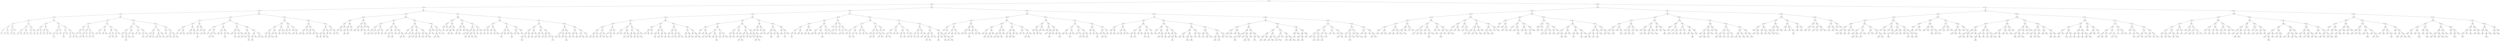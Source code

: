 digraph AVLBaum
{
1150 -> 502;
1150 -> 1493;
502 -> 278;
502 -> 810;
278 -> 145;
278 -> 375;
145 -> 60;
145 -> 215;
60 -> 27;
60 -> 98;
27 -> 13;
27 -> 40;
13 -> 7;
13 -> 21;
7 -> 3;
7 -> 11;
3 -> 1;
3 -> 5;
1 -> 2;
5 -> 4;
5 -> 6;
11 -> 9;
11 -> 12;
9 -> 8;
9 -> 10;
21 -> 17;
21 -> 24;
17 -> 15;
17 -> 19;
15 -> 14;
15 -> 16;
19 -> 18;
19 -> 20;
24 -> 23;
24 -> 26;
23 -> 22;
26 -> 25;
40 -> 33;
40 -> 48;
33 -> 30;
33 -> 36;
30 -> 28;
30 -> 31;
28 -> 29;
31 -> 32;
36 -> 34;
36 -> 38;
34 -> 35;
38 -> 37;
38 -> 39;
48 -> 45;
48 -> 53;
45 -> 43;
45 -> 47;
43 -> 42;
43 -> 44;
42 -> 41;
47 -> 46;
53 -> 51;
53 -> 56;
51 -> 50;
51 -> 52;
50 -> 49;
56 -> 55;
56 -> 58;
55 -> 54;
58 -> 57;
58 -> 59;
98 -> 79;
98 -> 120;
79 -> 66;
79 -> 87;
66 -> 64;
66 -> 73;
64 -> 62;
64 -> 65;
62 -> 61;
62 -> 63;
73 -> 70;
73 -> 76;
70 -> 68;
70 -> 72;
68 -> 67;
68 -> 69;
72 -> 71;
76 -> 74;
76 -> 78;
74 -> 75;
78 -> 77;
87 -> 83;
87 -> 93;
83 -> 81;
83 -> 85;
81 -> 80;
81 -> 82;
85 -> 84;
85 -> 86;
93 -> 89;
93 -> 96;
89 -> 88;
89 -> 91;
91 -> 90;
91 -> 92;
96 -> 94;
96 -> 97;
94 -> 95;
120 -> 111;
120 -> 134;
111 -> 106;
111 -> 115;
106 -> 101;
106 -> 108;
101 -> 99;
101 -> 104;
99 -> 100;
104 -> 102;
104 -> 105;
102 -> 103;
108 -> 107;
108 -> 109;
109 -> 110;
115 -> 113;
115 -> 118;
113 -> 112;
113 -> 114;
118 -> 117;
118 -> 119;
117 -> 116;
134 -> 127;
134 -> 137;
127 -> 123;
127 -> 131;
123 -> 122;
123 -> 125;
122 -> 121;
125 -> 124;
125 -> 126;
131 -> 129;
131 -> 132;
129 -> 128;
129 -> 130;
132 -> 133;
137 -> 135;
137 -> 141;
135 -> 136;
141 -> 139;
141 -> 143;
139 -> 138;
139 -> 140;
143 -> 142;
143 -> 144;
215 -> 170;
215 -> 245;
170 -> 161;
170 -> 188;
161 -> 152;
161 -> 164;
152 -> 148;
152 -> 156;
148 -> 147;
148 -> 150;
147 -> 146;
150 -> 149;
150 -> 151;
156 -> 154;
156 -> 158;
154 -> 153;
154 -> 155;
158 -> 157;
158 -> 159;
159 -> 160;
164 -> 162;
164 -> 166;
162 -> 163;
166 -> 165;
166 -> 168;
168 -> 167;
168 -> 169;
188 -> 179;
188 -> 198;
179 -> 173;
179 -> 183;
173 -> 172;
173 -> 177;
172 -> 171;
177 -> 175;
177 -> 178;
175 -> 174;
175 -> 176;
183 -> 181;
183 -> 186;
181 -> 180;
181 -> 182;
186 -> 184;
186 -> 187;
184 -> 185;
198 -> 193;
198 -> 206;
193 -> 190;
193 -> 195;
190 -> 189;
190 -> 191;
191 -> 192;
195 -> 194;
195 -> 196;
196 -> 197;
206 -> 201;
206 -> 211;
201 -> 199;
201 -> 203;
199 -> 200;
203 -> 202;
203 -> 204;
204 -> 205;
211 -> 209;
211 -> 213;
209 -> 208;
209 -> 210;
208 -> 207;
213 -> 212;
213 -> 214;
245 -> 234;
245 -> 260;
234 -> 227;
234 -> 239;
227 -> 222;
227 -> 230;
222 -> 218;
222 -> 224;
218 -> 217;
218 -> 220;
217 -> 216;
220 -> 219;
220 -> 221;
224 -> 223;
224 -> 225;
225 -> 226;
230 -> 229;
230 -> 232;
229 -> 228;
232 -> 231;
232 -> 233;
239 -> 237;
239 -> 241;
237 -> 235;
237 -> 238;
235 -> 236;
241 -> 240;
241 -> 243;
243 -> 242;
243 -> 244;
260 -> 251;
260 -> 272;
251 -> 249;
251 -> 255;
249 -> 247;
249 -> 250;
247 -> 246;
247 -> 248;
255 -> 253;
255 -> 257;
253 -> 252;
253 -> 254;
257 -> 256;
257 -> 259;
259 -> 258;
272 -> 267;
272 -> 274;
267 -> 263;
267 -> 270;
263 -> 262;
263 -> 265;
262 -> 261;
265 -> 264;
265 -> 266;
270 -> 269;
270 -> 271;
274 -> 273;
274 -> 276;
276 -> 275;
276 -> 277;
375 -> 307;
375 -> 417;
307 -> 293;
307 -> 338;
293 -> 284;
293 -> 302;
284 -> 282;
284 -> 290;
282 -> 280;
282 -> 283;
280 -> 279;
280 -> 281;
290 -> 287;
290 -> 291;
287 -> 285;
287 -> 289;
285 -> 286;
289 -> 288;
291 -> 292;
302 -> 297;
302 -> 304;
297 -> 295;
297 -> 299;
295 -> 294;
295 -> 296;
299 -> 298;
299 -> 300;
300 -> 301;
304 -> 303;
304 -> 306;
306 -> 305;
338 -> 320;
338 -> 360;
320 -> 313;
320 -> 329;
313 -> 310;
313 -> 317;
310 -> 308;
310 -> 311;
308 -> 309;
311 -> 312;
317 -> 315;
317 -> 319;
315 -> 314;
315 -> 316;
319 -> 318;
329 -> 323;
329 -> 332;
323 -> 322;
323 -> 326;
322 -> 321;
326 -> 324;
326 -> 327;
324 -> 325;
327 -> 328;
332 -> 331;
332 -> 334;
331 -> 330;
334 -> 333;
334 -> 336;
336 -> 335;
336 -> 337;
360 -> 346;
360 -> 366;
346 -> 341;
346 -> 353;
341 -> 340;
341 -> 343;
340 -> 339;
343 -> 342;
343 -> 344;
344 -> 345;
353 -> 350;
353 -> 356;
350 -> 348;
350 -> 351;
348 -> 347;
348 -> 349;
351 -> 352;
356 -> 355;
356 -> 358;
355 -> 354;
358 -> 357;
358 -> 359;
366 -> 364;
366 -> 372;
364 -> 362;
364 -> 365;
362 -> 361;
362 -> 363;
372 -> 370;
372 -> 374;
370 -> 368;
370 -> 371;
368 -> 367;
368 -> 369;
374 -> 373;
417 -> 389;
417 -> 447;
389 -> 380;
389 -> 399;
380 -> 378;
380 -> 383;
378 -> 376;
378 -> 379;
376 -> 377;
383 -> 382;
383 -> 387;
382 -> 381;
387 -> 385;
387 -> 388;
385 -> 384;
385 -> 386;
399 -> 395;
399 -> 411;
395 -> 393;
395 -> 397;
393 -> 391;
393 -> 394;
391 -> 390;
391 -> 392;
397 -> 396;
397 -> 398;
411 -> 404;
411 -> 414;
404 -> 401;
404 -> 408;
401 -> 400;
401 -> 403;
403 -> 402;
408 -> 406;
408 -> 410;
406 -> 405;
406 -> 407;
410 -> 409;
414 -> 413;
414 -> 415;
413 -> 412;
415 -> 416;
447 -> 430;
447 -> 475;
430 -> 423;
430 -> 440;
423 -> 420;
423 -> 426;
420 -> 418;
420 -> 421;
418 -> 419;
421 -> 422;
426 -> 425;
426 -> 428;
425 -> 424;
428 -> 427;
428 -> 429;
440 -> 435;
440 -> 444;
435 -> 433;
435 -> 437;
433 -> 432;
433 -> 434;
432 -> 431;
437 -> 436;
437 -> 438;
438 -> 439;
444 -> 442;
444 -> 446;
442 -> 441;
442 -> 443;
446 -> 445;
475 -> 460;
475 -> 489;
460 -> 455;
460 -> 466;
455 -> 452;
455 -> 458;
452 -> 450;
452 -> 453;
450 -> 449;
450 -> 451;
449 -> 448;
453 -> 454;
458 -> 456;
458 -> 459;
456 -> 457;
466 -> 464;
466 -> 470;
464 -> 462;
464 -> 465;
462 -> 461;
462 -> 463;
470 -> 468;
470 -> 472;
468 -> 467;
468 -> 469;
472 -> 471;
472 -> 473;
473 -> 474;
489 -> 484;
489 -> 495;
484 -> 479;
484 -> 486;
479 -> 477;
479 -> 481;
477 -> 476;
477 -> 478;
481 -> 480;
481 -> 482;
482 -> 483;
486 -> 485;
486 -> 487;
487 -> 488;
495 -> 492;
495 -> 499;
492 -> 490;
492 -> 494;
490 -> 491;
494 -> 493;
499 -> 497;
499 -> 501;
497 -> 496;
497 -> 498;
501 -> 500;
810 -> 674;
810 -> 944;
674 -> 591;
674 -> 721;
591 -> 546;
591 -> 645;
546 -> 524;
546 -> 565;
524 -> 516;
524 -> 533;
516 -> 509;
516 -> 521;
509 -> 506;
509 -> 513;
506 -> 504;
506 -> 507;
504 -> 503;
504 -> 505;
507 -> 508;
513 -> 511;
513 -> 514;
511 -> 510;
511 -> 512;
514 -> 515;
521 -> 518;
521 -> 523;
518 -> 517;
518 -> 520;
520 -> 519;
523 -> 522;
533 -> 528;
533 -> 541;
528 -> 526;
528 -> 530;
526 -> 525;
526 -> 527;
530 -> 529;
530 -> 532;
532 -> 531;
541 -> 537;
541 -> 544;
537 -> 535;
537 -> 539;
535 -> 534;
535 -> 536;
539 -> 538;
539 -> 540;
544 -> 542;
544 -> 545;
542 -> 543;
565 -> 553;
565 -> 578;
553 -> 550;
553 -> 558;
550 -> 548;
550 -> 551;
548 -> 547;
548 -> 549;
551 -> 552;
558 -> 556;
558 -> 562;
556 -> 555;
556 -> 557;
555 -> 554;
562 -> 560;
562 -> 563;
560 -> 559;
560 -> 561;
563 -> 564;
578 -> 570;
578 -> 585;
570 -> 568;
570 -> 574;
568 -> 566;
568 -> 569;
566 -> 567;
574 -> 572;
574 -> 576;
572 -> 571;
572 -> 573;
576 -> 575;
576 -> 577;
585 -> 581;
585 -> 587;
581 -> 580;
581 -> 583;
580 -> 579;
583 -> 582;
583 -> 584;
587 -> 586;
587 -> 589;
589 -> 588;
589 -> 590;
645 -> 615;
645 -> 656;
615 -> 599;
615 -> 626;
599 -> 594;
599 -> 608;
594 -> 592;
594 -> 596;
592 -> 593;
596 -> 595;
596 -> 598;
598 -> 597;
608 -> 603;
608 -> 611;
603 -> 601;
603 -> 605;
601 -> 600;
601 -> 602;
605 -> 604;
605 -> 607;
607 -> 606;
611 -> 609;
611 -> 613;
609 -> 610;
613 -> 612;
613 -> 614;
626 -> 621;
626 -> 636;
621 -> 618;
621 -> 623;
618 -> 617;
618 -> 620;
617 -> 616;
620 -> 619;
623 -> 622;
623 -> 625;
625 -> 624;
636 -> 632;
636 -> 642;
632 -> 630;
632 -> 634;
630 -> 628;
630 -> 631;
628 -> 627;
628 -> 629;
634 -> 633;
634 -> 635;
642 -> 638;
642 -> 644;
638 -> 637;
638 -> 640;
640 -> 639;
640 -> 641;
644 -> 643;
656 -> 650;
656 -> 666;
650 -> 648;
650 -> 652;
648 -> 647;
648 -> 649;
647 -> 646;
652 -> 651;
652 -> 654;
654 -> 653;
654 -> 655;
666 -> 661;
666 -> 669;
661 -> 658;
661 -> 663;
658 -> 657;
658 -> 660;
660 -> 659;
663 -> 662;
663 -> 664;
664 -> 665;
669 -> 667;
669 -> 672;
667 -> 668;
672 -> 671;
672 -> 673;
671 -> 670;
721 -> 706;
721 -> 755;
706 -> 689;
706 -> 712;
689 -> 683;
689 -> 698;
683 -> 679;
683 -> 687;
679 -> 677;
679 -> 681;
677 -> 675;
677 -> 678;
675 -> 676;
681 -> 680;
681 -> 682;
687 -> 685;
687 -> 688;
685 -> 684;
685 -> 686;
698 -> 693;
698 -> 702;
693 -> 691;
693 -> 695;
691 -> 690;
691 -> 692;
695 -> 694;
695 -> 697;
697 -> 696;
702 -> 700;
702 -> 704;
700 -> 699;
700 -> 701;
704 -> 703;
704 -> 705;
712 -> 708;
712 -> 715;
708 -> 707;
708 -> 710;
710 -> 709;
710 -> 711;
715 -> 713;
715 -> 719;
713 -> 714;
719 -> 717;
719 -> 720;
717 -> 716;
717 -> 718;
755 -> 738;
755 -> 777;
738 -> 731;
738 -> 750;
731 -> 726;
731 -> 734;
726 -> 723;
726 -> 729;
723 -> 722;
723 -> 724;
724 -> 725;
729 -> 727;
729 -> 730;
727 -> 728;
734 -> 732;
734 -> 736;
732 -> 733;
736 -> 735;
736 -> 737;
750 -> 744;
750 -> 753;
744 -> 740;
744 -> 746;
740 -> 739;
740 -> 742;
742 -> 741;
742 -> 743;
746 -> 745;
746 -> 748;
748 -> 747;
748 -> 749;
753 -> 752;
753 -> 754;
752 -> 751;
777 -> 765;
777 -> 788;
765 -> 761;
765 -> 771;
761 -> 759;
761 -> 763;
759 -> 757;
759 -> 760;
757 -> 756;
757 -> 758;
763 -> 762;
763 -> 764;
771 -> 768;
771 -> 773;
768 -> 766;
768 -> 770;
766 -> 767;
770 -> 769;
773 -> 772;
773 -> 775;
775 -> 774;
775 -> 776;
788 -> 783;
788 -> 798;
783 -> 780;
783 -> 785;
780 -> 779;
780 -> 781;
779 -> 778;
781 -> 782;
785 -> 784;
785 -> 787;
787 -> 786;
798 -> 794;
798 -> 803;
794 -> 790;
794 -> 796;
790 -> 789;
790 -> 792;
792 -> 791;
792 -> 793;
796 -> 795;
796 -> 797;
803 -> 801;
803 -> 806;
801 -> 799;
801 -> 802;
799 -> 800;
806 -> 804;
806 -> 808;
804 -> 805;
808 -> 807;
808 -> 809;
944 -> 881;
944 -> 1032;
881 -> 839;
881 -> 907;
839 -> 824;
839 -> 860;
824 -> 815;
824 -> 830;
815 -> 812;
815 -> 820;
812 -> 811;
812 -> 814;
814 -> 813;
820 -> 817;
820 -> 822;
817 -> 816;
817 -> 818;
818 -> 819;
822 -> 821;
822 -> 823;
830 -> 828;
830 -> 835;
828 -> 826;
828 -> 829;
826 -> 825;
826 -> 827;
835 -> 833;
835 -> 837;
833 -> 831;
833 -> 834;
831 -> 832;
837 -> 836;
837 -> 838;
860 -> 850;
860 -> 871;
850 -> 844;
850 -> 857;
844 -> 841;
844 -> 848;
841 -> 840;
841 -> 842;
842 -> 843;
848 -> 846;
848 -> 849;
846 -> 845;
846 -> 847;
857 -> 854;
857 -> 859;
854 -> 852;
854 -> 856;
852 -> 851;
852 -> 853;
856 -> 855;
859 -> 858;
871 -> 867;
871 -> 875;
867 -> 863;
867 -> 869;
863 -> 861;
863 -> 865;
861 -> 862;
865 -> 864;
865 -> 866;
869 -> 868;
869 -> 870;
875 -> 873;
875 -> 879;
873 -> 872;
873 -> 874;
879 -> 877;
879 -> 880;
877 -> 876;
877 -> 878;
907 -> 892;
907 -> 927;
892 -> 888;
892 -> 897;
888 -> 884;
888 -> 890;
884 -> 882;
884 -> 886;
882 -> 883;
886 -> 885;
886 -> 887;
890 -> 889;
890 -> 891;
897 -> 894;
897 -> 902;
894 -> 893;
894 -> 896;
896 -> 895;
902 -> 900;
902 -> 904;
900 -> 898;
900 -> 901;
898 -> 899;
904 -> 903;
904 -> 905;
905 -> 906;
927 -> 916;
927 -> 935;
916 -> 911;
916 -> 920;
911 -> 909;
911 -> 914;
909 -> 908;
909 -> 910;
914 -> 913;
914 -> 915;
913 -> 912;
920 -> 918;
920 -> 924;
918 -> 917;
918 -> 919;
924 -> 922;
924 -> 926;
922 -> 921;
922 -> 923;
926 -> 925;
935 -> 930;
935 -> 941;
930 -> 929;
930 -> 932;
929 -> 928;
932 -> 931;
932 -> 934;
934 -> 933;
941 -> 937;
941 -> 943;
937 -> 936;
937 -> 939;
939 -> 938;
939 -> 940;
943 -> 942;
1032 -> 977;
1032 -> 1099;
977 -> 958;
977 -> 999;
958 -> 950;
958 -> 968;
950 -> 947;
950 -> 954;
947 -> 946;
947 -> 948;
946 -> 945;
948 -> 949;
954 -> 952;
954 -> 956;
952 -> 951;
952 -> 953;
956 -> 955;
956 -> 957;
968 -> 964;
968 -> 974;
964 -> 961;
964 -> 966;
961 -> 959;
961 -> 962;
959 -> 960;
962 -> 963;
966 -> 965;
966 -> 967;
974 -> 971;
974 -> 975;
971 -> 969;
971 -> 973;
969 -> 970;
973 -> 972;
975 -> 976;
999 -> 986;
999 -> 1015;
986 -> 980;
986 -> 991;
980 -> 979;
980 -> 982;
979 -> 978;
982 -> 981;
982 -> 984;
984 -> 983;
984 -> 985;
991 -> 989;
991 -> 994;
989 -> 987;
989 -> 990;
987 -> 988;
994 -> 993;
994 -> 997;
993 -> 992;
997 -> 996;
997 -> 998;
996 -> 995;
1015 -> 1009;
1015 -> 1022;
1009 -> 1003;
1009 -> 1012;
1003 -> 1001;
1003 -> 1006;
1001 -> 1000;
1001 -> 1002;
1006 -> 1004;
1006 -> 1007;
1004 -> 1005;
1007 -> 1008;
1012 -> 1010;
1012 -> 1013;
1010 -> 1011;
1013 -> 1014;
1022 -> 1018;
1022 -> 1028;
1018 -> 1016;
1018 -> 1020;
1016 -> 1017;
1020 -> 1019;
1020 -> 1021;
1028 -> 1025;
1028 -> 1030;
1025 -> 1024;
1025 -> 1026;
1024 -> 1023;
1026 -> 1027;
1030 -> 1029;
1030 -> 1031;
1099 -> 1060;
1099 -> 1125;
1060 -> 1041;
1060 -> 1085;
1041 -> 1037;
1041 -> 1052;
1037 -> 1035;
1037 -> 1039;
1035 -> 1033;
1035 -> 1036;
1033 -> 1034;
1039 -> 1038;
1039 -> 1040;
1052 -> 1046;
1052 -> 1055;
1046 -> 1044;
1046 -> 1048;
1044 -> 1043;
1044 -> 1045;
1043 -> 1042;
1048 -> 1047;
1048 -> 1050;
1050 -> 1049;
1050 -> 1051;
1055 -> 1054;
1055 -> 1058;
1054 -> 1053;
1058 -> 1056;
1058 -> 1059;
1056 -> 1057;
1085 -> 1074;
1085 -> 1090;
1074 -> 1066;
1074 -> 1078;
1066 -> 1063;
1066 -> 1070;
1063 -> 1061;
1063 -> 1064;
1061 -> 1062;
1064 -> 1065;
1070 -> 1068;
1070 -> 1072;
1068 -> 1067;
1068 -> 1069;
1072 -> 1071;
1072 -> 1073;
1078 -> 1076;
1078 -> 1081;
1076 -> 1075;
1076 -> 1077;
1081 -> 1080;
1081 -> 1083;
1080 -> 1079;
1083 -> 1082;
1083 -> 1084;
1090 -> 1088;
1090 -> 1096;
1088 -> 1086;
1088 -> 1089;
1086 -> 1087;
1096 -> 1093;
1096 -> 1098;
1093 -> 1091;
1093 -> 1095;
1091 -> 1092;
1095 -> 1094;
1098 -> 1097;
1125 -> 1115;
1125 -> 1139;
1115 -> 1110;
1115 -> 1119;
1110 -> 1104;
1110 -> 1112;
1104 -> 1101;
1104 -> 1107;
1101 -> 1100;
1101 -> 1103;
1103 -> 1102;
1107 -> 1105;
1107 -> 1109;
1105 -> 1106;
1109 -> 1108;
1112 -> 1111;
1112 -> 1113;
1113 -> 1114;
1119 -> 1117;
1119 -> 1121;
1117 -> 1116;
1117 -> 1118;
1121 -> 1120;
1121 -> 1123;
1123 -> 1122;
1123 -> 1124;
1139 -> 1133;
1139 -> 1144;
1133 -> 1128;
1133 -> 1137;
1128 -> 1127;
1128 -> 1131;
1127 -> 1126;
1131 -> 1129;
1131 -> 1132;
1129 -> 1130;
1137 -> 1135;
1137 -> 1138;
1135 -> 1134;
1135 -> 1136;
1144 -> 1141;
1144 -> 1146;
1141 -> 1140;
1141 -> 1143;
1143 -> 1142;
1146 -> 1145;
1146 -> 1148;
1148 -> 1147;
1148 -> 1149;
1493 -> 1323;
1493 -> 1744;
1323 -> 1240;
1323 -> 1431;
1240 -> 1203;
1240 -> 1267;
1203 -> 1174;
1203 -> 1216;
1174 -> 1165;
1174 -> 1189;
1165 -> 1157;
1165 -> 1170;
1157 -> 1153;
1157 -> 1161;
1153 -> 1151;
1153 -> 1155;
1151 -> 1152;
1155 -> 1154;
1155 -> 1156;
1161 -> 1159;
1161 -> 1163;
1159 -> 1158;
1159 -> 1160;
1163 -> 1162;
1163 -> 1164;
1170 -> 1168;
1170 -> 1172;
1168 -> 1166;
1168 -> 1169;
1166 -> 1167;
1172 -> 1171;
1172 -> 1173;
1189 -> 1181;
1189 -> 1194;
1181 -> 1177;
1181 -> 1184;
1177 -> 1176;
1177 -> 1179;
1176 -> 1175;
1179 -> 1178;
1179 -> 1180;
1184 -> 1183;
1184 -> 1187;
1183 -> 1182;
1187 -> 1186;
1187 -> 1188;
1186 -> 1185;
1194 -> 1192;
1194 -> 1199;
1192 -> 1191;
1192 -> 1193;
1191 -> 1190;
1199 -> 1197;
1199 -> 1201;
1197 -> 1195;
1197 -> 1198;
1195 -> 1196;
1201 -> 1200;
1201 -> 1202;
1216 -> 1210;
1216 -> 1229;
1210 -> 1206;
1210 -> 1212;
1206 -> 1205;
1206 -> 1208;
1205 -> 1204;
1208 -> 1207;
1208 -> 1209;
1212 -> 1211;
1212 -> 1214;
1214 -> 1213;
1214 -> 1215;
1229 -> 1224;
1229 -> 1236;
1224 -> 1220;
1224 -> 1227;
1220 -> 1218;
1220 -> 1222;
1218 -> 1217;
1218 -> 1219;
1222 -> 1221;
1222 -> 1223;
1227 -> 1226;
1227 -> 1228;
1226 -> 1225;
1236 -> 1233;
1236 -> 1238;
1233 -> 1231;
1233 -> 1235;
1231 -> 1230;
1231 -> 1232;
1235 -> 1234;
1238 -> 1237;
1238 -> 1239;
1267 -> 1249;
1267 -> 1285;
1249 -> 1243;
1249 -> 1257;
1243 -> 1242;
1243 -> 1245;
1242 -> 1241;
1245 -> 1244;
1245 -> 1247;
1247 -> 1246;
1247 -> 1248;
1257 -> 1252;
1257 -> 1262;
1252 -> 1251;
1252 -> 1254;
1251 -> 1250;
1254 -> 1253;
1254 -> 1255;
1255 -> 1256;
1262 -> 1259;
1262 -> 1265;
1259 -> 1258;
1259 -> 1261;
1261 -> 1260;
1265 -> 1263;
1265 -> 1266;
1263 -> 1264;
1285 -> 1273;
1285 -> 1305;
1273 -> 1270;
1273 -> 1280;
1270 -> 1268;
1270 -> 1271;
1268 -> 1269;
1271 -> 1272;
1280 -> 1277;
1280 -> 1283;
1277 -> 1275;
1277 -> 1278;
1275 -> 1274;
1275 -> 1276;
1278 -> 1279;
1283 -> 1281;
1283 -> 1284;
1281 -> 1282;
1305 -> 1295;
1305 -> 1317;
1295 -> 1290;
1295 -> 1300;
1290 -> 1287;
1290 -> 1293;
1287 -> 1286;
1287 -> 1288;
1288 -> 1289;
1293 -> 1292;
1293 -> 1294;
1292 -> 1291;
1300 -> 1298;
1300 -> 1303;
1298 -> 1296;
1298 -> 1299;
1296 -> 1297;
1303 -> 1301;
1303 -> 1304;
1301 -> 1302;
1317 -> 1312;
1317 -> 1319;
1312 -> 1309;
1312 -> 1315;
1309 -> 1307;
1309 -> 1310;
1307 -> 1306;
1307 -> 1308;
1310 -> 1311;
1315 -> 1314;
1315 -> 1316;
1314 -> 1313;
1319 -> 1318;
1319 -> 1321;
1321 -> 1320;
1321 -> 1322;
1431 -> 1365;
1431 -> 1468;
1365 -> 1344;
1365 -> 1389;
1344 -> 1333;
1344 -> 1357;
1333 -> 1328;
1333 -> 1339;
1328 -> 1325;
1328 -> 1330;
1325 -> 1324;
1325 -> 1327;
1327 -> 1326;
1330 -> 1329;
1330 -> 1331;
1331 -> 1332;
1339 -> 1335;
1339 -> 1342;
1335 -> 1334;
1335 -> 1337;
1337 -> 1336;
1337 -> 1338;
1342 -> 1341;
1342 -> 1343;
1341 -> 1340;
1357 -> 1350;
1357 -> 1360;
1350 -> 1346;
1350 -> 1354;
1346 -> 1345;
1346 -> 1348;
1348 -> 1347;
1348 -> 1349;
1354 -> 1352;
1354 -> 1355;
1352 -> 1351;
1352 -> 1353;
1355 -> 1356;
1360 -> 1359;
1360 -> 1362;
1359 -> 1358;
1362 -> 1361;
1362 -> 1364;
1364 -> 1363;
1389 -> 1375;
1389 -> 1405;
1375 -> 1368;
1375 -> 1381;
1368 -> 1366;
1368 -> 1371;
1366 -> 1367;
1371 -> 1370;
1371 -> 1373;
1370 -> 1369;
1373 -> 1372;
1373 -> 1374;
1381 -> 1378;
1381 -> 1386;
1378 -> 1377;
1378 -> 1379;
1377 -> 1376;
1379 -> 1380;
1386 -> 1383;
1386 -> 1388;
1383 -> 1382;
1383 -> 1385;
1385 -> 1384;
1388 -> 1387;
1405 -> 1400;
1405 -> 1418;
1400 -> 1395;
1400 -> 1402;
1395 -> 1391;
1395 -> 1398;
1391 -> 1390;
1391 -> 1393;
1393 -> 1392;
1393 -> 1394;
1398 -> 1396;
1398 -> 1399;
1396 -> 1397;
1402 -> 1401;
1402 -> 1403;
1403 -> 1404;
1418 -> 1412;
1418 -> 1425;
1412 -> 1409;
1412 -> 1415;
1409 -> 1407;
1409 -> 1411;
1407 -> 1406;
1407 -> 1408;
1411 -> 1410;
1415 -> 1413;
1415 -> 1417;
1413 -> 1414;
1417 -> 1416;
1425 -> 1422;
1425 -> 1428;
1422 -> 1420;
1422 -> 1424;
1420 -> 1419;
1420 -> 1421;
1424 -> 1423;
1428 -> 1426;
1428 -> 1429;
1426 -> 1427;
1429 -> 1430;
1468 -> 1454;
1468 -> 1482;
1454 -> 1444;
1454 -> 1462;
1444 -> 1437;
1444 -> 1450;
1437 -> 1433;
1437 -> 1440;
1433 -> 1432;
1433 -> 1435;
1435 -> 1434;
1435 -> 1436;
1440 -> 1439;
1440 -> 1442;
1439 -> 1438;
1442 -> 1441;
1442 -> 1443;
1450 -> 1448;
1450 -> 1452;
1448 -> 1446;
1448 -> 1449;
1446 -> 1445;
1446 -> 1447;
1452 -> 1451;
1452 -> 1453;
1462 -> 1457;
1462 -> 1465;
1457 -> 1456;
1457 -> 1459;
1456 -> 1455;
1459 -> 1458;
1459 -> 1461;
1461 -> 1460;
1465 -> 1464;
1465 -> 1467;
1464 -> 1463;
1467 -> 1466;
1482 -> 1474;
1482 -> 1489;
1474 -> 1472;
1474 -> 1478;
1472 -> 1470;
1472 -> 1473;
1470 -> 1469;
1470 -> 1471;
1478 -> 1476;
1478 -> 1480;
1476 -> 1475;
1476 -> 1477;
1480 -> 1479;
1480 -> 1481;
1489 -> 1485;
1489 -> 1491;
1485 -> 1483;
1485 -> 1487;
1483 -> 1484;
1487 -> 1486;
1487 -> 1488;
1491 -> 1490;
1491 -> 1492;
1744 -> 1592;
1744 -> 1876;
1592 -> 1555;
1592 -> 1668;
1555 -> 1526;
1555 -> 1573;
1526 -> 1505;
1526 -> 1535;
1505 -> 1500;
1505 -> 1516;
1500 -> 1497;
1500 -> 1503;
1497 -> 1495;
1497 -> 1498;
1495 -> 1494;
1495 -> 1496;
1498 -> 1499;
1503 -> 1502;
1503 -> 1504;
1502 -> 1501;
1516 -> 1511;
1516 -> 1520;
1511 -> 1507;
1511 -> 1514;
1507 -> 1506;
1507 -> 1509;
1509 -> 1508;
1509 -> 1510;
1514 -> 1513;
1514 -> 1515;
1513 -> 1512;
1520 -> 1518;
1520 -> 1522;
1518 -> 1517;
1518 -> 1519;
1522 -> 1521;
1522 -> 1524;
1524 -> 1523;
1524 -> 1525;
1535 -> 1531;
1535 -> 1544;
1531 -> 1528;
1531 -> 1533;
1528 -> 1527;
1528 -> 1530;
1530 -> 1529;
1533 -> 1532;
1533 -> 1534;
1544 -> 1540;
1544 -> 1549;
1540 -> 1538;
1540 -> 1542;
1538 -> 1537;
1538 -> 1539;
1537 -> 1536;
1542 -> 1541;
1542 -> 1543;
1549 -> 1546;
1549 -> 1552;
1546 -> 1545;
1546 -> 1548;
1548 -> 1547;
1552 -> 1551;
1552 -> 1553;
1551 -> 1550;
1553 -> 1554;
1573 -> 1562;
1573 -> 1581;
1562 -> 1558;
1562 -> 1566;
1558 -> 1557;
1558 -> 1560;
1557 -> 1556;
1560 -> 1559;
1560 -> 1561;
1566 -> 1564;
1566 -> 1569;
1564 -> 1563;
1564 -> 1565;
1569 -> 1567;
1569 -> 1571;
1567 -> 1568;
1571 -> 1570;
1571 -> 1572;
1581 -> 1577;
1581 -> 1588;
1577 -> 1575;
1577 -> 1579;
1575 -> 1574;
1575 -> 1576;
1579 -> 1578;
1579 -> 1580;
1588 -> 1585;
1588 -> 1590;
1585 -> 1583;
1585 -> 1586;
1583 -> 1582;
1583 -> 1584;
1586 -> 1587;
1590 -> 1589;
1590 -> 1591;
1668 -> 1633;
1668 -> 1702;
1633 -> 1619;
1633 -> 1648;
1619 -> 1604;
1619 -> 1628;
1604 -> 1600;
1604 -> 1612;
1600 -> 1596;
1600 -> 1602;
1596 -> 1594;
1596 -> 1598;
1594 -> 1593;
1594 -> 1595;
1598 -> 1597;
1598 -> 1599;
1602 -> 1601;
1602 -> 1603;
1612 -> 1609;
1612 -> 1615;
1609 -> 1607;
1609 -> 1611;
1607 -> 1606;
1607 -> 1608;
1606 -> 1605;
1611 -> 1610;
1615 -> 1614;
1615 -> 1617;
1614 -> 1613;
1617 -> 1616;
1617 -> 1618;
1628 -> 1624;
1628 -> 1631;
1624 -> 1621;
1624 -> 1626;
1621 -> 1620;
1621 -> 1622;
1622 -> 1623;
1626 -> 1625;
1626 -> 1627;
1631 -> 1630;
1631 -> 1632;
1630 -> 1629;
1648 -> 1643;
1648 -> 1658;
1643 -> 1640;
1643 -> 1645;
1640 -> 1636;
1640 -> 1641;
1636 -> 1635;
1636 -> 1638;
1635 -> 1634;
1638 -> 1637;
1638 -> 1639;
1641 -> 1642;
1645 -> 1644;
1645 -> 1646;
1646 -> 1647;
1658 -> 1655;
1658 -> 1662;
1655 -> 1651;
1655 -> 1657;
1651 -> 1649;
1651 -> 1653;
1649 -> 1650;
1653 -> 1652;
1653 -> 1654;
1657 -> 1656;
1662 -> 1660;
1662 -> 1665;
1660 -> 1659;
1660 -> 1661;
1665 -> 1664;
1665 -> 1666;
1664 -> 1663;
1666 -> 1667;
1702 -> 1692;
1702 -> 1722;
1692 -> 1679;
1692 -> 1695;
1679 -> 1673;
1679 -> 1685;
1673 -> 1671;
1673 -> 1676;
1671 -> 1669;
1671 -> 1672;
1669 -> 1670;
1676 -> 1674;
1676 -> 1678;
1674 -> 1675;
1678 -> 1677;
1685 -> 1682;
1685 -> 1688;
1682 -> 1680;
1682 -> 1683;
1680 -> 1681;
1683 -> 1684;
1688 -> 1686;
1688 -> 1690;
1686 -> 1687;
1690 -> 1689;
1690 -> 1691;
1695 -> 1693;
1695 -> 1699;
1693 -> 1694;
1699 -> 1697;
1699 -> 1700;
1697 -> 1696;
1697 -> 1698;
1700 -> 1701;
1722 -> 1715;
1722 -> 1730;
1715 -> 1709;
1715 -> 1718;
1709 -> 1706;
1709 -> 1711;
1706 -> 1704;
1706 -> 1707;
1704 -> 1703;
1704 -> 1705;
1707 -> 1708;
1711 -> 1710;
1711 -> 1713;
1713 -> 1712;
1713 -> 1714;
1718 -> 1716;
1718 -> 1720;
1716 -> 1717;
1720 -> 1719;
1720 -> 1721;
1730 -> 1725;
1730 -> 1736;
1725 -> 1723;
1725 -> 1728;
1723 -> 1724;
1728 -> 1727;
1728 -> 1729;
1727 -> 1726;
1736 -> 1734;
1736 -> 1740;
1734 -> 1732;
1734 -> 1735;
1732 -> 1731;
1732 -> 1733;
1740 -> 1738;
1740 -> 1742;
1738 -> 1737;
1738 -> 1739;
1742 -> 1741;
1742 -> 1743;
1876 -> 1799;
1876 -> 1934;
1799 -> 1776;
1799 -> 1826;
1776 -> 1763;
1776 -> 1788;
1763 -> 1757;
1763 -> 1768;
1757 -> 1751;
1757 -> 1760;
1751 -> 1747;
1751 -> 1753;
1747 -> 1745;
1747 -> 1749;
1745 -> 1746;
1749 -> 1748;
1749 -> 1750;
1753 -> 1752;
1753 -> 1755;
1755 -> 1754;
1755 -> 1756;
1760 -> 1758;
1760 -> 1761;
1758 -> 1759;
1761 -> 1762;
1768 -> 1765;
1768 -> 1772;
1765 -> 1764;
1765 -> 1766;
1766 -> 1767;
1772 -> 1770;
1772 -> 1774;
1770 -> 1769;
1770 -> 1771;
1774 -> 1773;
1774 -> 1775;
1788 -> 1782;
1788 -> 1794;
1782 -> 1779;
1782 -> 1785;
1779 -> 1778;
1779 -> 1781;
1778 -> 1777;
1781 -> 1780;
1785 -> 1784;
1785 -> 1786;
1784 -> 1783;
1786 -> 1787;
1794 -> 1792;
1794 -> 1797;
1792 -> 1790;
1792 -> 1793;
1790 -> 1789;
1790 -> 1791;
1797 -> 1796;
1797 -> 1798;
1796 -> 1795;
1826 -> 1814;
1826 -> 1851;
1814 -> 1808;
1814 -> 1819;
1808 -> 1802;
1808 -> 1811;
1802 -> 1801;
1802 -> 1806;
1801 -> 1800;
1806 -> 1804;
1806 -> 1807;
1804 -> 1803;
1804 -> 1805;
1811 -> 1810;
1811 -> 1813;
1810 -> 1809;
1813 -> 1812;
1819 -> 1816;
1819 -> 1823;
1816 -> 1815;
1816 -> 1817;
1817 -> 1818;
1823 -> 1821;
1823 -> 1825;
1821 -> 1820;
1821 -> 1822;
1825 -> 1824;
1851 -> 1840;
1851 -> 1864;
1840 -> 1834;
1840 -> 1848;
1834 -> 1831;
1834 -> 1836;
1831 -> 1828;
1831 -> 1832;
1828 -> 1827;
1828 -> 1830;
1830 -> 1829;
1832 -> 1833;
1836 -> 1835;
1836 -> 1838;
1838 -> 1837;
1838 -> 1839;
1848 -> 1844;
1848 -> 1850;
1844 -> 1842;
1844 -> 1846;
1842 -> 1841;
1842 -> 1843;
1846 -> 1845;
1846 -> 1847;
1850 -> 1849;
1864 -> 1856;
1864 -> 1868;
1856 -> 1854;
1856 -> 1860;
1854 -> 1853;
1854 -> 1855;
1853 -> 1852;
1860 -> 1858;
1860 -> 1862;
1858 -> 1857;
1858 -> 1859;
1862 -> 1861;
1862 -> 1863;
1868 -> 1866;
1868 -> 1872;
1866 -> 1865;
1866 -> 1867;
1872 -> 1870;
1872 -> 1874;
1870 -> 1869;
1870 -> 1871;
1874 -> 1873;
1874 -> 1875;
1934 -> 1897;
1934 -> 1973;
1897 -> 1884;
1897 -> 1915;
1884 -> 1879;
1884 -> 1892;
1879 -> 1878;
1879 -> 1882;
1878 -> 1877;
1882 -> 1880;
1882 -> 1883;
1880 -> 1881;
1892 -> 1889;
1892 -> 1895;
1889 -> 1887;
1889 -> 1890;
1887 -> 1885;
1887 -> 1888;
1885 -> 1886;
1890 -> 1891;
1895 -> 1894;
1895 -> 1896;
1894 -> 1893;
1915 -> 1904;
1915 -> 1924;
1904 -> 1900;
1904 -> 1909;
1900 -> 1898;
1900 -> 1902;
1898 -> 1899;
1902 -> 1901;
1902 -> 1903;
1909 -> 1906;
1909 -> 1911;
1906 -> 1905;
1906 -> 1907;
1907 -> 1908;
1911 -> 1910;
1911 -> 1913;
1913 -> 1912;
1913 -> 1914;
1924 -> 1919;
1924 -> 1927;
1919 -> 1917;
1919 -> 1921;
1917 -> 1916;
1917 -> 1918;
1921 -> 1920;
1921 -> 1922;
1922 -> 1923;
1927 -> 1926;
1927 -> 1930;
1926 -> 1925;
1930 -> 1928;
1930 -> 1932;
1928 -> 1929;
1932 -> 1931;
1932 -> 1933;
1973 -> 1952;
1973 -> 1987;
1952 -> 1944;
1952 -> 1965;
1944 -> 1939;
1944 -> 1947;
1939 -> 1937;
1939 -> 1941;
1937 -> 1936;
1937 -> 1938;
1936 -> 1935;
1941 -> 1940;
1941 -> 1943;
1943 -> 1942;
1947 -> 1945;
1947 -> 1950;
1945 -> 1946;
1950 -> 1948;
1950 -> 1951;
1948 -> 1949;
1965 -> 1960;
1965 -> 1968;
1960 -> 1956;
1960 -> 1963;
1956 -> 1954;
1956 -> 1958;
1954 -> 1953;
1954 -> 1955;
1958 -> 1957;
1958 -> 1959;
1963 -> 1962;
1963 -> 1964;
1962 -> 1961;
1968 -> 1966;
1968 -> 1971;
1966 -> 1967;
1971 -> 1969;
1971 -> 1972;
1969 -> 1970;
1987 -> 1981;
1987 -> 1995;
1981 -> 1978;
1981 -> 1983;
1978 -> 1976;
1978 -> 1980;
1976 -> 1975;
1976 -> 1977;
1975 -> 1974;
1980 -> 1979;
1983 -> 1982;
1983 -> 1985;
1985 -> 1984;
1985 -> 1986;
1995 -> 1990;
1995 -> 1999;
1990 -> 1989;
1990 -> 1993;
1989 -> 1988;
1993 -> 1992;
1993 -> 1994;
1992 -> 1991;
1999 -> 1997;
1999 -> 2000;
1997 -> 1996;
1997 -> 1998;
}
